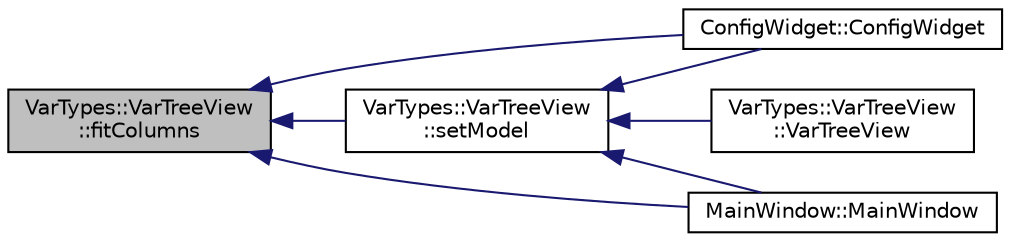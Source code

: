digraph "VarTypes::VarTreeView::fitColumns"
{
 // INTERACTIVE_SVG=YES
  edge [fontname="Helvetica",fontsize="10",labelfontname="Helvetica",labelfontsize="10"];
  node [fontname="Helvetica",fontsize="10",shape=record];
  rankdir="LR";
  Node1 [label="VarTypes::VarTreeView\l::fitColumns",height=0.2,width=0.4,color="black", fillcolor="grey75", style="filled", fontcolor="black"];
  Node1 -> Node2 [dir="back",color="midnightblue",fontsize="10",style="solid",fontname="Helvetica"];
  Node2 [label="ConfigWidget::ConfigWidget",height=0.2,width=0.4,color="black", fillcolor="white", style="filled",URL="$d6/d55/class_config_widget.html#a7ef900142fc1a65ef49c13f89b669820"];
  Node1 -> Node3 [dir="back",color="midnightblue",fontsize="10",style="solid",fontname="Helvetica"];
  Node3 [label="MainWindow::MainWindow",height=0.2,width=0.4,color="black", fillcolor="white", style="filled",URL="$d9/dc6/class_main_window.html#a0479fec4bd069aebecfbb8f5511c40f9"];
  Node1 -> Node4 [dir="back",color="midnightblue",fontsize="10",style="solid",fontname="Helvetica"];
  Node4 [label="VarTypes::VarTreeView\l::setModel",height=0.2,width=0.4,color="black", fillcolor="white", style="filled",URL="$df/d7d/class_var_types_1_1_var_tree_view.html#ac91877c5f60f7968c3b72a3248362297"];
  Node4 -> Node3 [dir="back",color="midnightblue",fontsize="10",style="solid",fontname="Helvetica"];
  Node4 -> Node2 [dir="back",color="midnightblue",fontsize="10",style="solid",fontname="Helvetica"];
  Node4 -> Node5 [dir="back",color="midnightblue",fontsize="10",style="solid",fontname="Helvetica"];
  Node5 [label="VarTypes::VarTreeView\l::VarTreeView",height=0.2,width=0.4,color="black", fillcolor="white", style="filled",URL="$df/d7d/class_var_types_1_1_var_tree_view.html#a9a1da51d5664811442a3f0e8387bb221"];
}
